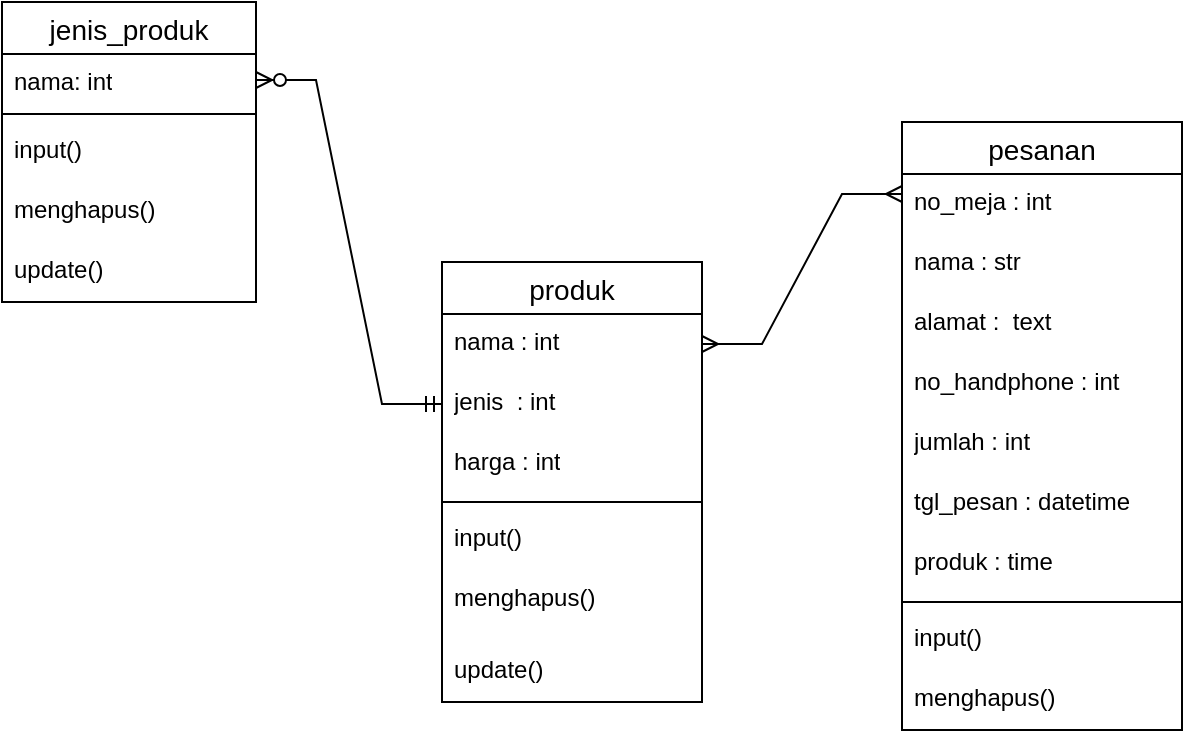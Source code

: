 <mxfile version="24.7.16">
  <diagram name="Page-1" id="FONqAInkg9WEw7Ny8D-B">
    <mxGraphModel dx="886" dy="500" grid="1" gridSize="10" guides="1" tooltips="1" connect="1" arrows="1" fold="1" page="1" pageScale="1" pageWidth="690" pageHeight="980" math="0" shadow="0">
      <root>
        <mxCell id="0" />
        <mxCell id="1" parent="0" />
        <mxCell id="TjY0aDQHRzJIjtkyzaCk-21" value="produk" style="swimlane;fontStyle=0;childLayout=stackLayout;horizontal=1;startSize=26;horizontalStack=0;resizeParent=1;resizeParentMax=0;resizeLast=0;collapsible=1;marginBottom=0;align=center;fontSize=14;" parent="1" vertex="1">
          <mxGeometry x="410" y="430" width="130" height="220" as="geometry" />
        </mxCell>
        <mxCell id="TjY0aDQHRzJIjtkyzaCk-22" value="nama : int" style="text;strokeColor=none;fillColor=none;spacingLeft=4;spacingRight=4;overflow=hidden;rotatable=0;points=[[0,0.5],[1,0.5]];portConstraint=eastwest;fontSize=12;whiteSpace=wrap;html=1;" parent="TjY0aDQHRzJIjtkyzaCk-21" vertex="1">
          <mxGeometry y="26" width="130" height="30" as="geometry" />
        </mxCell>
        <mxCell id="TjY0aDQHRzJIjtkyzaCk-23" value="jenis&amp;nbsp; : int" style="text;strokeColor=none;fillColor=none;spacingLeft=4;spacingRight=4;overflow=hidden;rotatable=0;points=[[0,0.5],[1,0.5]];portConstraint=eastwest;fontSize=12;whiteSpace=wrap;html=1;" parent="TjY0aDQHRzJIjtkyzaCk-21" vertex="1">
          <mxGeometry y="56" width="130" height="30" as="geometry" />
        </mxCell>
        <mxCell id="TjY0aDQHRzJIjtkyzaCk-24" value="harga : int" style="text;strokeColor=none;fillColor=none;spacingLeft=4;spacingRight=4;overflow=hidden;rotatable=0;points=[[0,0.5],[1,0.5]];portConstraint=eastwest;fontSize=12;whiteSpace=wrap;html=1;" parent="TjY0aDQHRzJIjtkyzaCk-21" vertex="1">
          <mxGeometry y="86" width="130" height="30" as="geometry" />
        </mxCell>
        <mxCell id="7YcKKZlQP25DswIeewFH-14" value="" style="line;strokeWidth=1;fillColor=none;align=left;verticalAlign=middle;spacingTop=-1;spacingLeft=3;spacingRight=3;rotatable=0;labelPosition=right;points=[];portConstraint=eastwest;strokeColor=inherit;" parent="TjY0aDQHRzJIjtkyzaCk-21" vertex="1">
          <mxGeometry y="116" width="130" height="8" as="geometry" />
        </mxCell>
        <mxCell id="TjY0aDQHRzJIjtkyzaCk-52" value="input()" style="text;strokeColor=none;fillColor=none;spacingLeft=4;spacingRight=4;overflow=hidden;rotatable=0;points=[[0,0.5],[1,0.5]];portConstraint=eastwest;fontSize=12;whiteSpace=wrap;html=1;" parent="TjY0aDQHRzJIjtkyzaCk-21" vertex="1">
          <mxGeometry y="124" width="130" height="30" as="geometry" />
        </mxCell>
        <mxCell id="TjY0aDQHRzJIjtkyzaCk-53" value="menghapus()" style="text;strokeColor=none;fillColor=none;spacingLeft=4;spacingRight=4;overflow=hidden;rotatable=0;points=[[0,0.5],[1,0.5]];portConstraint=eastwest;fontSize=12;whiteSpace=wrap;html=1;" parent="TjY0aDQHRzJIjtkyzaCk-21" vertex="1">
          <mxGeometry y="154" width="130" height="36" as="geometry" />
        </mxCell>
        <mxCell id="TjY0aDQHRzJIjtkyzaCk-54" value="update()" style="text;strokeColor=none;fillColor=none;spacingLeft=4;spacingRight=4;overflow=hidden;rotatable=0;points=[[0,0.5],[1,0.5]];portConstraint=eastwest;fontSize=12;whiteSpace=wrap;html=1;" parent="TjY0aDQHRzJIjtkyzaCk-21" vertex="1">
          <mxGeometry y="190" width="130" height="30" as="geometry" />
        </mxCell>
        <mxCell id="TjY0aDQHRzJIjtkyzaCk-29" value="jenis_produk" style="swimlane;fontStyle=0;childLayout=stackLayout;horizontal=1;startSize=26;horizontalStack=0;resizeParent=1;resizeParentMax=0;resizeLast=0;collapsible=1;marginBottom=0;align=center;fontSize=14;" parent="1" vertex="1">
          <mxGeometry x="190" y="300" width="127" height="150" as="geometry" />
        </mxCell>
        <mxCell id="7YcKKZlQP25DswIeewFH-6" value="nama: int" style="text;strokeColor=none;fillColor=none;align=left;verticalAlign=top;spacingLeft=4;spacingRight=4;overflow=hidden;rotatable=0;points=[[0,0.5],[1,0.5]];portConstraint=eastwest;whiteSpace=wrap;html=1;" parent="TjY0aDQHRzJIjtkyzaCk-29" vertex="1">
          <mxGeometry y="26" width="127" height="26" as="geometry" />
        </mxCell>
        <mxCell id="7YcKKZlQP25DswIeewFH-10" value="" style="line;strokeWidth=1;fillColor=none;align=left;verticalAlign=middle;spacingTop=-1;spacingLeft=3;spacingRight=3;rotatable=0;labelPosition=right;points=[];portConstraint=eastwest;strokeColor=inherit;" parent="TjY0aDQHRzJIjtkyzaCk-29" vertex="1">
          <mxGeometry y="52" width="127" height="8" as="geometry" />
        </mxCell>
        <mxCell id="TjY0aDQHRzJIjtkyzaCk-35" value="input()" style="text;strokeColor=none;fillColor=none;spacingLeft=4;spacingRight=4;overflow=hidden;rotatable=0;points=[[0,0.5],[1,0.5]];portConstraint=eastwest;fontSize=12;whiteSpace=wrap;html=1;" parent="TjY0aDQHRzJIjtkyzaCk-29" vertex="1">
          <mxGeometry y="60" width="127" height="30" as="geometry" />
        </mxCell>
        <mxCell id="TjY0aDQHRzJIjtkyzaCk-36" value="menghapus()" style="text;strokeColor=none;fillColor=none;spacingLeft=4;spacingRight=4;overflow=hidden;rotatable=0;points=[[0,0.5],[1,0.5]];portConstraint=eastwest;fontSize=12;whiteSpace=wrap;html=1;" parent="TjY0aDQHRzJIjtkyzaCk-29" vertex="1">
          <mxGeometry y="90" width="127" height="30" as="geometry" />
        </mxCell>
        <mxCell id="TjY0aDQHRzJIjtkyzaCk-37" value="update()" style="text;strokeColor=none;fillColor=none;spacingLeft=4;spacingRight=4;overflow=hidden;rotatable=0;points=[[0,0.5],[1,0.5]];portConstraint=eastwest;fontSize=12;whiteSpace=wrap;html=1;" parent="TjY0aDQHRzJIjtkyzaCk-29" vertex="1">
          <mxGeometry y="120" width="127" height="30" as="geometry" />
        </mxCell>
        <mxCell id="TjY0aDQHRzJIjtkyzaCk-67" value="pesanan" style="swimlane;fontStyle=0;childLayout=stackLayout;horizontal=1;startSize=26;horizontalStack=0;resizeParent=1;resizeParentMax=0;resizeLast=0;collapsible=1;marginBottom=0;align=center;fontSize=14;" parent="1" vertex="1">
          <mxGeometry x="640" y="360" width="140" height="304" as="geometry" />
        </mxCell>
        <mxCell id="7YcKKZlQP25DswIeewFH-19" value="" style="edgeStyle=entityRelationEdgeStyle;fontSize=12;html=1;endArrow=ERmany;startArrow=ERmany;rounded=0;" parent="TjY0aDQHRzJIjtkyzaCk-67" source="TjY0aDQHRzJIjtkyzaCk-22" edge="1">
          <mxGeometry width="100" height="100" relative="1" as="geometry">
            <mxPoint x="-130" y="86" as="sourcePoint" />
            <mxPoint y="36" as="targetPoint" />
          </mxGeometry>
        </mxCell>
        <mxCell id="TjY0aDQHRzJIjtkyzaCk-71" value="no_meja : int" style="text;strokeColor=none;fillColor=none;spacingLeft=4;spacingRight=4;overflow=hidden;rotatable=0;points=[[0,0.5],[1,0.5]];portConstraint=eastwest;fontSize=12;whiteSpace=wrap;html=1;" parent="TjY0aDQHRzJIjtkyzaCk-67" vertex="1">
          <mxGeometry y="26" width="140" height="30" as="geometry" />
        </mxCell>
        <mxCell id="TjY0aDQHRzJIjtkyzaCk-72" value="nama : str&amp;nbsp;" style="text;strokeColor=none;fillColor=none;spacingLeft=4;spacingRight=4;overflow=hidden;rotatable=0;points=[[0,0.5],[1,0.5]];portConstraint=eastwest;fontSize=12;whiteSpace=wrap;html=1;" parent="TjY0aDQHRzJIjtkyzaCk-67" vertex="1">
          <mxGeometry y="56" width="140" height="30" as="geometry" />
        </mxCell>
        <mxCell id="TjY0aDQHRzJIjtkyzaCk-73" value="alamat :&amp;nbsp; text" style="text;strokeColor=none;fillColor=none;spacingLeft=4;spacingRight=4;overflow=hidden;rotatable=0;points=[[0,0.5],[1,0.5]];portConstraint=eastwest;fontSize=12;whiteSpace=wrap;html=1;" parent="TjY0aDQHRzJIjtkyzaCk-67" vertex="1">
          <mxGeometry y="86" width="140" height="30" as="geometry" />
        </mxCell>
        <mxCell id="TjY0aDQHRzJIjtkyzaCk-74" value="no_handphone : int" style="text;strokeColor=none;fillColor=none;spacingLeft=4;spacingRight=4;overflow=hidden;rotatable=0;points=[[0,0.5],[1,0.5]];portConstraint=eastwest;fontSize=12;whiteSpace=wrap;html=1;" parent="TjY0aDQHRzJIjtkyzaCk-67" vertex="1">
          <mxGeometry y="116" width="140" height="30" as="geometry" />
        </mxCell>
        <mxCell id="TjY0aDQHRzJIjtkyzaCk-76" value="jumlah : int&amp;nbsp;" style="text;strokeColor=none;fillColor=none;spacingLeft=4;spacingRight=4;overflow=hidden;rotatable=0;points=[[0,0.5],[1,0.5]];portConstraint=eastwest;fontSize=12;whiteSpace=wrap;html=1;" parent="TjY0aDQHRzJIjtkyzaCk-67" vertex="1">
          <mxGeometry y="146" width="140" height="30" as="geometry" />
        </mxCell>
        <mxCell id="TjY0aDQHRzJIjtkyzaCk-77" value="tgl_pesan : datetime" style="text;strokeColor=none;fillColor=none;spacingLeft=4;spacingRight=4;overflow=hidden;rotatable=0;points=[[0,0.5],[1,0.5]];portConstraint=eastwest;fontSize=12;whiteSpace=wrap;html=1;" parent="TjY0aDQHRzJIjtkyzaCk-67" vertex="1">
          <mxGeometry y="176" width="140" height="30" as="geometry" />
        </mxCell>
        <mxCell id="TjY0aDQHRzJIjtkyzaCk-78" value="produk : time" style="text;strokeColor=none;fillColor=none;spacingLeft=4;spacingRight=4;overflow=hidden;rotatable=0;points=[[0,0.5],[1,0.5]];portConstraint=eastwest;fontSize=12;whiteSpace=wrap;html=1;" parent="TjY0aDQHRzJIjtkyzaCk-67" vertex="1">
          <mxGeometry y="206" width="140" height="30" as="geometry" />
        </mxCell>
        <mxCell id="7YcKKZlQP25DswIeewFH-15" value="" style="line;strokeWidth=1;fillColor=none;align=left;verticalAlign=middle;spacingTop=-1;spacingLeft=3;spacingRight=3;rotatable=0;labelPosition=right;points=[];portConstraint=eastwest;strokeColor=inherit;" parent="TjY0aDQHRzJIjtkyzaCk-67" vertex="1">
          <mxGeometry y="236" width="140" height="8" as="geometry" />
        </mxCell>
        <mxCell id="TjY0aDQHRzJIjtkyzaCk-79" value="input()" style="text;strokeColor=none;fillColor=none;spacingLeft=4;spacingRight=4;overflow=hidden;rotatable=0;points=[[0,0.5],[1,0.5]];portConstraint=eastwest;fontSize=12;whiteSpace=wrap;html=1;" parent="TjY0aDQHRzJIjtkyzaCk-67" vertex="1">
          <mxGeometry y="244" width="140" height="30" as="geometry" />
        </mxCell>
        <mxCell id="TjY0aDQHRzJIjtkyzaCk-80" value="menghapus()" style="text;strokeColor=none;fillColor=none;spacingLeft=4;spacingRight=4;overflow=hidden;rotatable=0;points=[[0,0.5],[1,0.5]];portConstraint=eastwest;fontSize=12;whiteSpace=wrap;html=1;" parent="TjY0aDQHRzJIjtkyzaCk-67" vertex="1">
          <mxGeometry y="274" width="140" height="30" as="geometry" />
        </mxCell>
        <mxCell id="7YcKKZlQP25DswIeewFH-2" value="" style="edgeStyle=entityRelationEdgeStyle;fontSize=12;html=1;endArrow=ERzeroToMany;startArrow=ERmandOne;rounded=0;" parent="1" source="TjY0aDQHRzJIjtkyzaCk-23" target="7YcKKZlQP25DswIeewFH-6" edge="1">
          <mxGeometry width="100" height="100" relative="1" as="geometry">
            <mxPoint x="740" y="220" as="sourcePoint" />
            <mxPoint x="430" y="80" as="targetPoint" />
          </mxGeometry>
        </mxCell>
      </root>
    </mxGraphModel>
  </diagram>
</mxfile>
